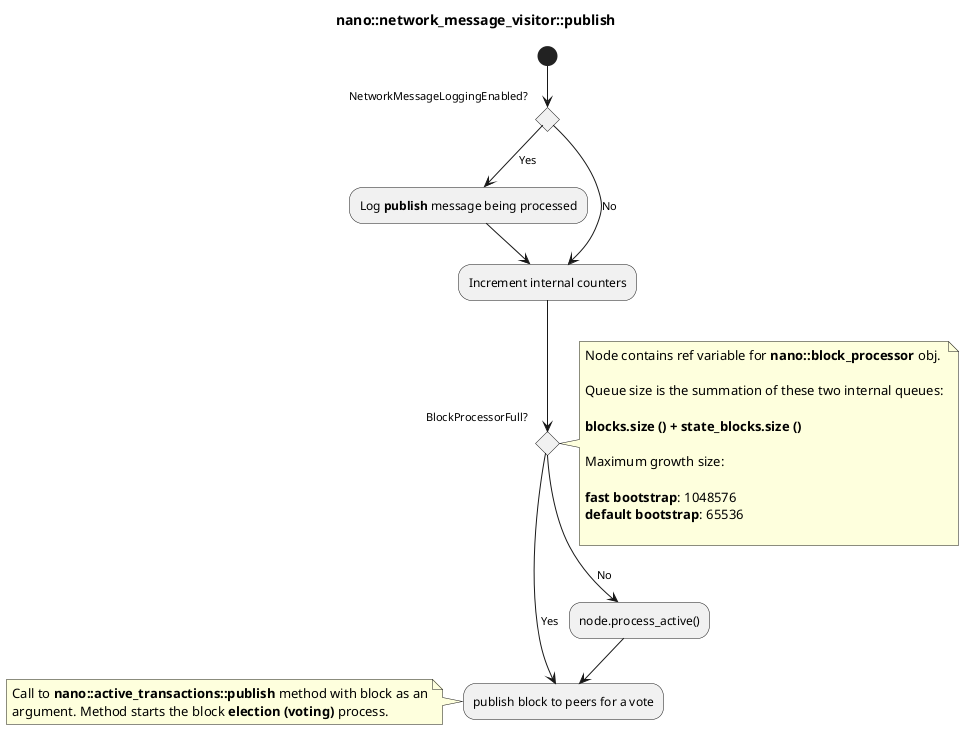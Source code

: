 @startuml

title: nano::network_message_visitor::publish

(*)--> if NetworkMessageLoggingEnabled?
-->[Yes] Log **publish** message being processed
--> Increment internal counters
else
-->[No] Increment internal counters
end if

if BlockProcessorFull?
note right
Node contains ref variable for **nano::block_processor** obj.

Queue size is the summation of these two internal queues:

**blocks.size () + state_blocks.size ()**

Maximum growth size:

**fast bootstrap**: 1048576
**default bootstrap**: 65536

end note
-->[Yes] publish block to peers for a vote
else
-->[No] node.process_active()
--> publish block to peers for a vote
end if

note left
Call to **nano::active_transactions::publish** method with block as an
argument. Method starts the block **election (voting)** process.
end note
@enduml
